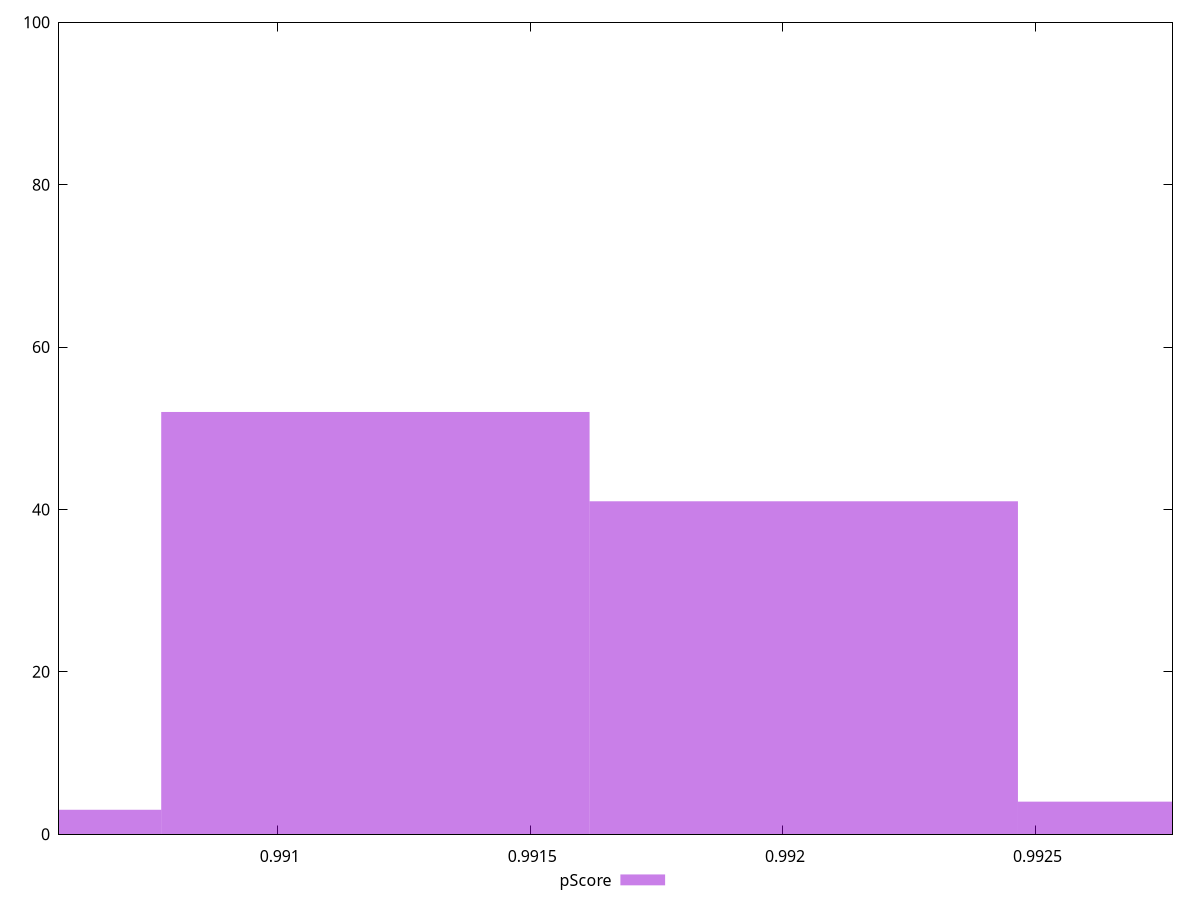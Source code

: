 reset

$pScore <<EOF
0.9911932733897632 52
0.9920411718272224 41
0.990345374952304 3
0.9928890702646815 4
EOF

set key outside below
set boxwidth 0.0008478984374591644
set xrange [0.9905670178100332:0.9927710305185152]
set yrange [0:100]
set trange [0:100]
set style fill transparent solid 0.5 noborder
set terminal svg size 640, 490 enhanced background rgb 'white'
set output "reports/report_00030_2021-02-24T20-42-31.540Z/first-contentful-paint/samples/agenda/pScore/histogram.svg"

plot $pScore title "pScore" with boxes

reset
